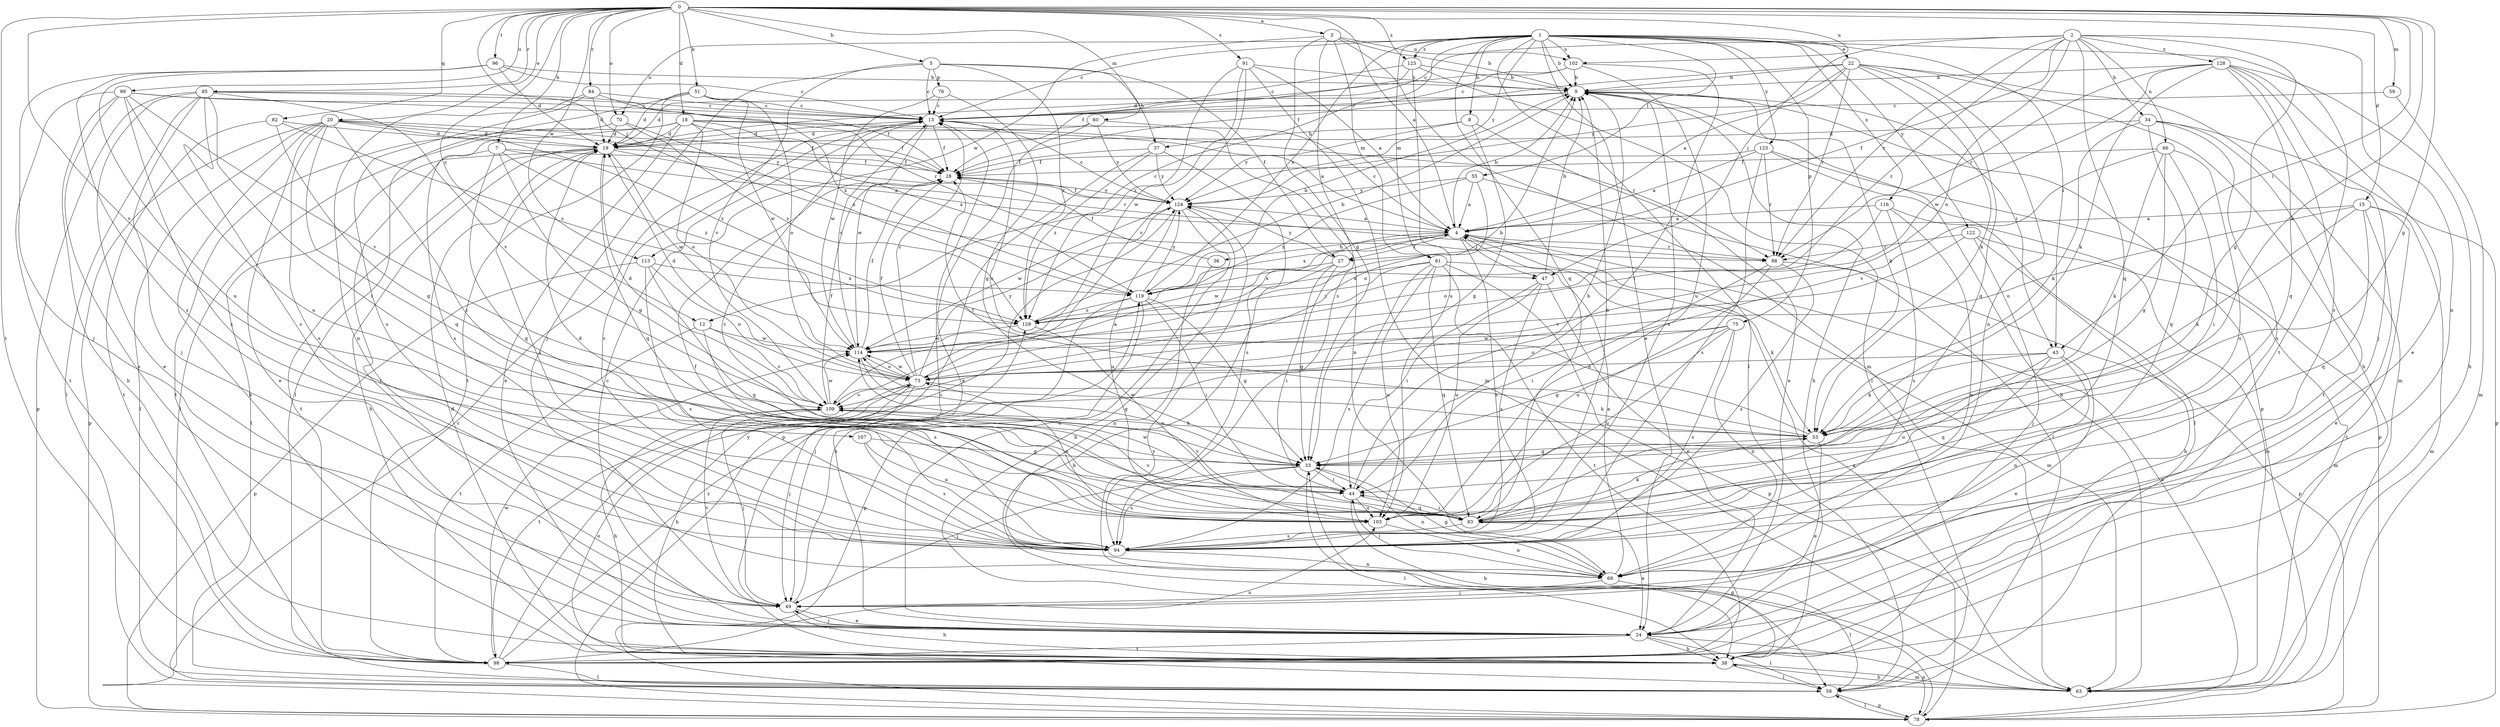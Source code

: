 strict digraph  {
0;
1;
2;
3;
4;
5;
7;
8;
9;
12;
13;
15;
18;
19;
20;
22;
24;
27;
28;
33;
34;
36;
37;
38;
43;
44;
47;
49;
51;
53;
55;
58;
59;
60;
61;
63;
66;
68;
70;
73;
75;
76;
78;
82;
83;
84;
85;
88;
91;
94;
96;
98;
99;
102;
103;
107;
109;
113;
114;
116;
119;
122;
123;
124;
125;
128;
129;
0 -> 3  [label=a];
0 -> 4  [label=a];
0 -> 5  [label=b];
0 -> 7  [label=b];
0 -> 12  [label=c];
0 -> 15  [label=d];
0 -> 18  [label=d];
0 -> 20  [label=e];
0 -> 33  [label=g];
0 -> 43  [label=i];
0 -> 47  [label=j];
0 -> 51  [label=k];
0 -> 53  [label=k];
0 -> 59  [label=m];
0 -> 60  [label=m];
0 -> 70  [label=o];
0 -> 82  [label=q];
0 -> 84  [label=r];
0 -> 85  [label=r];
0 -> 91  [label=s];
0 -> 96  [label=t];
0 -> 98  [label=t];
0 -> 99  [label=u];
0 -> 102  [label=u];
0 -> 107  [label=v];
0 -> 113  [label=w];
0 -> 125  [label=z];
1 -> 8  [label=b];
1 -> 9  [label=b];
1 -> 12  [label=c];
1 -> 13  [label=c];
1 -> 22  [label=e];
1 -> 24  [label=e];
1 -> 43  [label=i];
1 -> 55  [label=l];
1 -> 58  [label=l];
1 -> 61  [label=m];
1 -> 70  [label=o];
1 -> 75  [label=p];
1 -> 83  [label=q];
1 -> 98  [label=t];
1 -> 102  [label=u];
1 -> 116  [label=x];
1 -> 119  [label=x];
1 -> 122  [label=y];
1 -> 123  [label=y];
1 -> 124  [label=y];
1 -> 125  [label=z];
2 -> 13  [label=c];
2 -> 27  [label=f];
2 -> 33  [label=g];
2 -> 34  [label=h];
2 -> 47  [label=j];
2 -> 66  [label=n];
2 -> 68  [label=n];
2 -> 73  [label=o];
2 -> 83  [label=q];
2 -> 88  [label=r];
2 -> 128  [label=z];
2 -> 129  [label=z];
3 -> 9  [label=b];
3 -> 33  [label=g];
3 -> 61  [label=m];
3 -> 63  [label=m];
3 -> 94  [label=s];
3 -> 102  [label=u];
3 -> 113  [label=w];
4 -> 9  [label=b];
4 -> 13  [label=c];
4 -> 27  [label=f];
4 -> 36  [label=h];
4 -> 47  [label=j];
4 -> 63  [label=m];
4 -> 88  [label=r];
4 -> 94  [label=s];
4 -> 114  [label=w];
4 -> 119  [label=x];
5 -> 13  [label=c];
5 -> 27  [label=f];
5 -> 37  [label=h];
5 -> 49  [label=j];
5 -> 76  [label=p];
5 -> 109  [label=v];
5 -> 129  [label=z];
7 -> 4  [label=a];
7 -> 28  [label=f];
7 -> 33  [label=g];
7 -> 49  [label=j];
7 -> 83  [label=q];
7 -> 129  [label=z];
8 -> 24  [label=e];
8 -> 33  [label=g];
8 -> 37  [label=h];
8 -> 124  [label=y];
9 -> 13  [label=c];
9 -> 19  [label=d];
9 -> 38  [label=h];
9 -> 43  [label=i];
9 -> 53  [label=k];
9 -> 78  [label=p];
9 -> 94  [label=s];
12 -> 94  [label=s];
12 -> 98  [label=t];
12 -> 109  [label=v];
12 -> 114  [label=w];
13 -> 19  [label=d];
13 -> 28  [label=f];
13 -> 114  [label=w];
15 -> 4  [label=a];
15 -> 24  [label=e];
15 -> 53  [label=k];
15 -> 63  [label=m];
15 -> 73  [label=o];
15 -> 83  [label=q];
15 -> 98  [label=t];
18 -> 4  [label=a];
18 -> 19  [label=d];
18 -> 24  [label=e];
18 -> 28  [label=f];
18 -> 58  [label=l];
18 -> 73  [label=o];
18 -> 88  [label=r];
18 -> 94  [label=s];
18 -> 119  [label=x];
19 -> 28  [label=f];
19 -> 38  [label=h];
19 -> 58  [label=l];
19 -> 83  [label=q];
19 -> 88  [label=r];
19 -> 94  [label=s];
19 -> 98  [label=t];
19 -> 114  [label=w];
20 -> 19  [label=d];
20 -> 24  [label=e];
20 -> 28  [label=f];
20 -> 38  [label=h];
20 -> 44  [label=i];
20 -> 58  [label=l];
20 -> 78  [label=p];
20 -> 83  [label=q];
20 -> 94  [label=s];
20 -> 124  [label=y];
20 -> 129  [label=z];
22 -> 4  [label=a];
22 -> 9  [label=b];
22 -> 28  [label=f];
22 -> 38  [label=h];
22 -> 53  [label=k];
22 -> 63  [label=m];
22 -> 68  [label=n];
22 -> 83  [label=q];
22 -> 88  [label=r];
22 -> 124  [label=y];
24 -> 13  [label=c];
24 -> 38  [label=h];
24 -> 49  [label=j];
24 -> 58  [label=l];
24 -> 78  [label=p];
24 -> 98  [label=t];
27 -> 33  [label=g];
27 -> 38  [label=h];
27 -> 44  [label=i];
27 -> 119  [label=x];
27 -> 124  [label=y];
28 -> 124  [label=y];
33 -> 44  [label=i];
33 -> 49  [label=j];
33 -> 58  [label=l];
33 -> 68  [label=n];
33 -> 94  [label=s];
34 -> 19  [label=d];
34 -> 53  [label=k];
34 -> 78  [label=p];
34 -> 83  [label=q];
34 -> 94  [label=s];
34 -> 98  [label=t];
36 -> 28  [label=f];
36 -> 68  [label=n];
37 -> 28  [label=f];
37 -> 78  [label=p];
37 -> 94  [label=s];
37 -> 124  [label=y];
37 -> 129  [label=z];
38 -> 13  [label=c];
38 -> 19  [label=d];
38 -> 58  [label=l];
38 -> 63  [label=m];
43 -> 24  [label=e];
43 -> 53  [label=k];
43 -> 68  [label=n];
43 -> 73  [label=o];
43 -> 83  [label=q];
43 -> 103  [label=u];
44 -> 9  [label=b];
44 -> 38  [label=h];
44 -> 83  [label=q];
44 -> 103  [label=u];
44 -> 109  [label=v];
47 -> 9  [label=b];
47 -> 24  [label=e];
47 -> 44  [label=i];
47 -> 94  [label=s];
47 -> 103  [label=u];
49 -> 24  [label=e];
49 -> 38  [label=h];
49 -> 109  [label=v];
49 -> 119  [label=x];
51 -> 13  [label=c];
51 -> 19  [label=d];
51 -> 58  [label=l];
51 -> 73  [label=o];
51 -> 98  [label=t];
51 -> 114  [label=w];
53 -> 13  [label=c];
53 -> 24  [label=e];
53 -> 28  [label=f];
53 -> 33  [label=g];
53 -> 114  [label=w];
55 -> 4  [label=a];
55 -> 58  [label=l];
55 -> 73  [label=o];
55 -> 124  [label=y];
55 -> 129  [label=z];
58 -> 78  [label=p];
59 -> 13  [label=c];
59 -> 63  [label=m];
60 -> 19  [label=d];
60 -> 24  [label=e];
60 -> 68  [label=n];
60 -> 124  [label=y];
61 -> 53  [label=k];
61 -> 78  [label=p];
61 -> 83  [label=q];
61 -> 94  [label=s];
61 -> 98  [label=t];
61 -> 103  [label=u];
61 -> 119  [label=x];
61 -> 129  [label=z];
63 -> 4  [label=a];
63 -> 9  [label=b];
63 -> 38  [label=h];
63 -> 73  [label=o];
63 -> 124  [label=y];
66 -> 28  [label=f];
66 -> 33  [label=g];
66 -> 44  [label=i];
66 -> 53  [label=k];
66 -> 103  [label=u];
66 -> 109  [label=v];
68 -> 4  [label=a];
68 -> 33  [label=g];
68 -> 44  [label=i];
68 -> 49  [label=j];
68 -> 58  [label=l];
70 -> 19  [label=d];
70 -> 98  [label=t];
70 -> 119  [label=x];
70 -> 129  [label=z];
73 -> 9  [label=b];
73 -> 13  [label=c];
73 -> 19  [label=d];
73 -> 28  [label=f];
73 -> 38  [label=h];
73 -> 49  [label=j];
73 -> 53  [label=k];
73 -> 98  [label=t];
73 -> 109  [label=v];
73 -> 114  [label=w];
73 -> 124  [label=y];
75 -> 33  [label=g];
75 -> 68  [label=n];
75 -> 73  [label=o];
75 -> 94  [label=s];
75 -> 103  [label=u];
75 -> 114  [label=w];
76 -> 13  [label=c];
76 -> 33  [label=g];
76 -> 114  [label=w];
78 -> 4  [label=a];
78 -> 13  [label=c];
78 -> 33  [label=g];
78 -> 58  [label=l];
82 -> 19  [label=d];
82 -> 33  [label=g];
82 -> 98  [label=t];
82 -> 129  [label=z];
83 -> 9  [label=b];
83 -> 13  [label=c];
83 -> 24  [label=e];
83 -> 44  [label=i];
83 -> 53  [label=k];
83 -> 94  [label=s];
83 -> 109  [label=v];
83 -> 114  [label=w];
84 -> 13  [label=c];
84 -> 19  [label=d];
84 -> 68  [label=n];
84 -> 94  [label=s];
84 -> 119  [label=x];
85 -> 13  [label=c];
85 -> 24  [label=e];
85 -> 44  [label=i];
85 -> 49  [label=j];
85 -> 58  [label=l];
85 -> 78  [label=p];
85 -> 88  [label=r];
85 -> 94  [label=s];
85 -> 109  [label=v];
88 -> 44  [label=i];
88 -> 78  [label=p];
88 -> 94  [label=s];
88 -> 103  [label=u];
91 -> 4  [label=a];
91 -> 9  [label=b];
91 -> 63  [label=m];
91 -> 109  [label=v];
91 -> 114  [label=w];
91 -> 129  [label=z];
94 -> 13  [label=c];
94 -> 28  [label=f];
94 -> 68  [label=n];
96 -> 9  [label=b];
96 -> 13  [label=c];
96 -> 19  [label=d];
96 -> 49  [label=j];
96 -> 94  [label=s];
96 -> 103  [label=u];
98 -> 58  [label=l];
98 -> 103  [label=u];
98 -> 114  [label=w];
98 -> 124  [label=y];
98 -> 129  [label=z];
99 -> 13  [label=c];
99 -> 24  [label=e];
99 -> 28  [label=f];
99 -> 38  [label=h];
99 -> 94  [label=s];
99 -> 98  [label=t];
99 -> 103  [label=u];
99 -> 109  [label=v];
102 -> 9  [label=b];
102 -> 13  [label=c];
102 -> 19  [label=d];
102 -> 44  [label=i];
102 -> 103  [label=u];
103 -> 19  [label=d];
103 -> 68  [label=n];
103 -> 73  [label=o];
107 -> 33  [label=g];
107 -> 94  [label=s];
107 -> 103  [label=u];
109 -> 4  [label=a];
109 -> 19  [label=d];
109 -> 28  [label=f];
109 -> 38  [label=h];
109 -> 49  [label=j];
109 -> 53  [label=k];
109 -> 114  [label=w];
113 -> 73  [label=o];
113 -> 78  [label=p];
113 -> 83  [label=q];
113 -> 94  [label=s];
113 -> 119  [label=x];
114 -> 13  [label=c];
114 -> 28  [label=f];
114 -> 33  [label=g];
114 -> 73  [label=o];
116 -> 4  [label=a];
116 -> 63  [label=m];
116 -> 68  [label=n];
116 -> 73  [label=o];
116 -> 94  [label=s];
119 -> 9  [label=b];
119 -> 33  [label=g];
119 -> 44  [label=i];
119 -> 49  [label=j];
119 -> 78  [label=p];
119 -> 124  [label=y];
119 -> 129  [label=z];
122 -> 38  [label=h];
122 -> 49  [label=j];
122 -> 63  [label=m];
122 -> 88  [label=r];
122 -> 109  [label=v];
123 -> 4  [label=a];
123 -> 28  [label=f];
123 -> 58  [label=l];
123 -> 78  [label=p];
123 -> 88  [label=r];
123 -> 94  [label=s];
124 -> 4  [label=a];
124 -> 13  [label=c];
124 -> 24  [label=e];
124 -> 28  [label=f];
124 -> 38  [label=h];
124 -> 103  [label=u];
124 -> 114  [label=w];
125 -> 9  [label=b];
125 -> 13  [label=c];
125 -> 28  [label=f];
125 -> 58  [label=l];
125 -> 103  [label=u];
128 -> 9  [label=b];
128 -> 24  [label=e];
128 -> 38  [label=h];
128 -> 49  [label=j];
128 -> 53  [label=k];
128 -> 83  [label=q];
128 -> 88  [label=r];
128 -> 94  [label=s];
128 -> 114  [label=w];
129 -> 9  [label=b];
129 -> 103  [label=u];
129 -> 114  [label=w];
}
